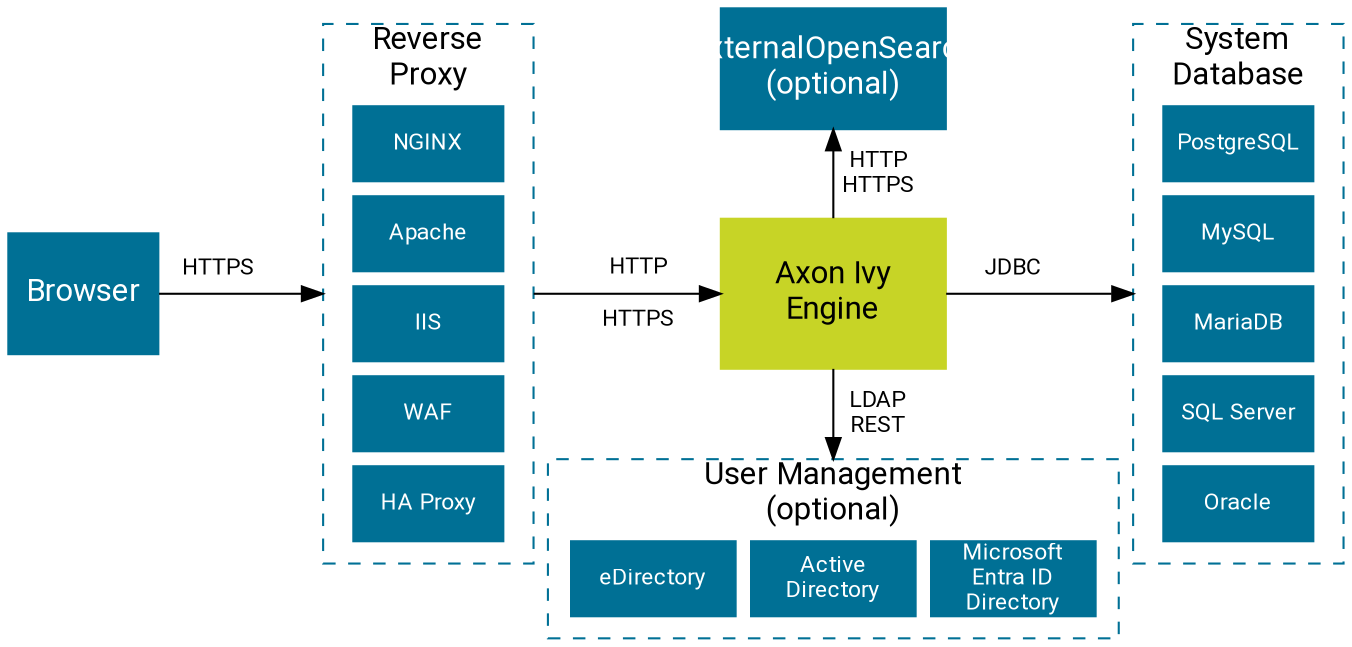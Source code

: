digraph overview {
  layout=neato;
  
  node [shape=box, height="0.8", width="2", color="#007095", style=filled, fixedsize="true", margin=0, 
        fontname="Roboto,Helvetica Neue,Arial,sans-serif", fontcolor="white", fontsize=15
       ]; 
  
  /* nodes */
  browser         [ label="Browser",                           pos="0.4,2.5!", width="1"];

  reverseProxy    [label="Reverse\nProxy",                     pos="2.7,2.5!", height="3.6", width="1.4", style="dashed", fontcolor="black", labelloc="t"];
  frontendNginx   [label="NGINX",                              pos="2.7,3.5!", height="0.5", width="1.0", fontsize=11];
  frontendApache  [label="Apache",                             pos="2.7,2.9!", height="0.5", width="1.0", fontsize=11];
  frontendIIS     [label="IIS",                                pos="2.7,2.3!", height="0.5", width="1.0", fontsize=11];
  frontendWAF     [label="WAF",                                pos="2.7,1.7!", height="0.5", width="1.0", fontsize=11];
  frontendHA      [label="HA Proxy",                           pos="2.7,1.1!", height="0.5", width="1.0", fontsize=11];
 
  engine          [label="Axon Ivy\nEngine",                   pos="5.4,2.5!", height="1.0", width="1.5", color="#C7D426", fontcolor="black"];
  
  userManagement  [label="User Management\n(optional)",        pos="5.4,0.8!", height="1.2", width="3.8" style="dashed" fontcolor="black" labelloc="t"];
  eDirectory      [label="eDirectory",                         pos="4.2,0.6!", height="0.5", width="1.1", fontsize=11];
  activeDirectory [label="Active\nDirectory",                  pos="5.4,0.6!", height="0.5", width="1.1", fontsize=11];
  entraID         [label="Microsoft\nEntra ID\nDirectory",     pos="6.6,0.6!", height="0.5", width="1.1", fontsize=11];

  systemdb        [label="System\nDatabase",                   pos="8.1,2.5!", height="3.6", width="1.4", style="dashed" fontcolor="black" labelloc="t"]
  postgres        [label="PostgreSQL",                         pos="8.1,3.5!", height="0.5", width="1.0", fontsize=11]
  mysql           [label="MySQL",                              pos="8.1,2.9!", height="0.5", width="1.0", fontsize=11]
  mariadb         [label="MariaDB",                            pos="8.1,2.3!", height="0.5", width="1.0", fontsize=11]
  mssql           [label="SQL Server",                         pos="8.1,1.7!", height="0.5", width="1.0", fontsize=11]
  oracle          [label="Oracle",                             pos="8.1,1.1!", height="0.5", width="1.0", fontsize=11]

  opensearch [ label="External\OpenSearch\n(optional)", pos="5.4,4.0!", height="0.8" width="1.5"]

  /* edges */
  browser -> reverseProxy;
  reverseProxy -> engine;
  engine -> userManagement;
  engine -> systemdb;
  engine -> opensearch;

   /* edge labels */  
  browser_reverseProxy [ label="HTTPS\n \n ",  pos = "1.3,2.5!", shape=none, fillcolor=none, fontcolor=black, fontsize=11];
  reverseProxy_engine [ label="HTTP\n\nHTTPS", pos = "4.1,2.5!", shape=none, fillcolor=none, fontcolor=black, fontsize=11];
  engine_userManagement [ label="LDAP\nREST",  pos = "5.7,1.7!", shape=none, fillcolor=none, fontcolor=black, fontsize=11];
  engine_systemdb [ label="JDBC\n \n ",        pos = "6.6,2.5!", shape=none, fillcolor=none, fontcolor=black, fontsize=11];
  engine_opensearch [label="HTTP\nHTTPS",   pos = "5.7,3.3!", shape=none, fillcolor=none, fontcolor=black, fontsize=11];
  
}